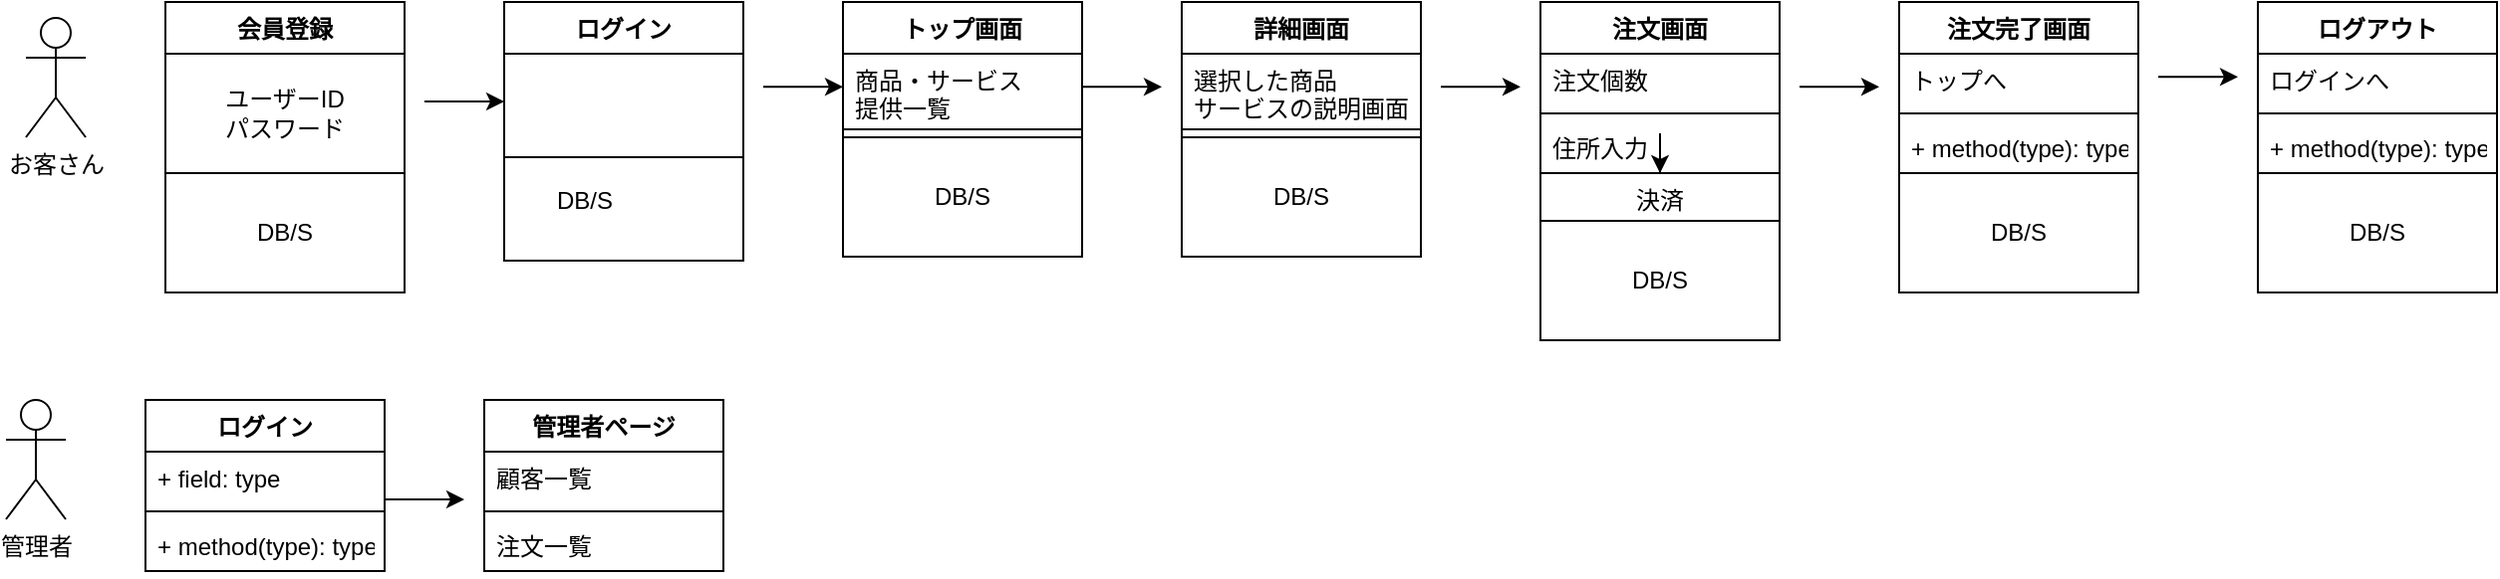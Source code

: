 <mxfile version="13.5.3" type="github" pages="2">
  <diagram id="Oy-n1oyOMkjCHLZsYLG3" name="画面">
    <mxGraphModel dx="818" dy="390" grid="1" gridSize="10" guides="1" tooltips="1" connect="1" arrows="1" fold="1" page="1" pageScale="1" pageWidth="827" pageHeight="1169" math="0" shadow="0">
      <root>
        <mxCell id="0" />
        <mxCell id="1" parent="0" />
        <mxCell id="K7yCRMLl8_GX8BKv2XN7-1" value="会員登録" style="swimlane;fontStyle=1;align=center;verticalAlign=top;childLayout=stackLayout;horizontal=1;startSize=26;horizontalStack=0;resizeParent=1;resizeParentMax=0;resizeLast=0;collapsible=1;marginBottom=0;" vertex="1" parent="1">
          <mxGeometry x="110" y="610" width="120" height="146" as="geometry" />
        </mxCell>
        <mxCell id="K7yCRMLl8_GX8BKv2XN7-56" value="ユーザーID&lt;br&gt;パスワード" style="whiteSpace=wrap;html=1;" vertex="1" parent="K7yCRMLl8_GX8BKv2XN7-1">
          <mxGeometry y="26" width="120" height="60" as="geometry" />
        </mxCell>
        <mxCell id="K7yCRMLl8_GX8BKv2XN7-57" value="DB/S" style="whiteSpace=wrap;html=1;" vertex="1" parent="K7yCRMLl8_GX8BKv2XN7-1">
          <mxGeometry y="86" width="120" height="60" as="geometry" />
        </mxCell>
        <mxCell id="K7yCRMLl8_GX8BKv2XN7-5" value="" style="endArrow=classic;html=1;" edge="1" parent="1">
          <mxGeometry width="50" height="50" relative="1" as="geometry">
            <mxPoint x="240" y="660" as="sourcePoint" />
            <mxPoint x="280" y="660" as="targetPoint" />
          </mxGeometry>
        </mxCell>
        <mxCell id="K7yCRMLl8_GX8BKv2XN7-14" value="トップ画面" style="swimlane;fontStyle=1;align=center;verticalAlign=top;childLayout=stackLayout;horizontal=1;startSize=26;horizontalStack=0;resizeParent=1;resizeParentMax=0;resizeLast=0;collapsible=1;marginBottom=0;" vertex="1" parent="1">
          <mxGeometry x="450" y="610" width="120" height="68" as="geometry" />
        </mxCell>
        <mxCell id="K7yCRMLl8_GX8BKv2XN7-15" value="商品・サービス&#xa;提供一覧" style="text;strokeColor=none;fillColor=none;align=left;verticalAlign=top;spacingLeft=4;spacingRight=4;overflow=hidden;rotatable=0;points=[[0,0.5],[1,0.5]];portConstraint=eastwest;" vertex="1" parent="K7yCRMLl8_GX8BKv2XN7-14">
          <mxGeometry y="26" width="120" height="34" as="geometry" />
        </mxCell>
        <mxCell id="K7yCRMLl8_GX8BKv2XN7-16" value="" style="line;strokeWidth=1;fillColor=none;align=left;verticalAlign=middle;spacingTop=-1;spacingLeft=3;spacingRight=3;rotatable=0;labelPosition=right;points=[];portConstraint=eastwest;" vertex="1" parent="K7yCRMLl8_GX8BKv2XN7-14">
          <mxGeometry y="60" width="120" height="8" as="geometry" />
        </mxCell>
        <mxCell id="K7yCRMLl8_GX8BKv2XN7-18" value="" style="endArrow=classic;html=1;" edge="1" parent="1">
          <mxGeometry width="50" height="50" relative="1" as="geometry">
            <mxPoint x="410" y="652.66" as="sourcePoint" />
            <mxPoint x="450" y="652.66" as="targetPoint" />
          </mxGeometry>
        </mxCell>
        <mxCell id="K7yCRMLl8_GX8BKv2XN7-6" value="ログイン" style="swimlane;fontStyle=1;align=center;verticalAlign=top;childLayout=stackLayout;horizontal=1;startSize=26;horizontalStack=0;resizeParent=1;resizeParentMax=0;resizeLast=0;collapsible=1;marginBottom=0;" vertex="1" parent="1">
          <mxGeometry x="280" y="610" width="120" height="130" as="geometry" />
        </mxCell>
        <mxCell id="K7yCRMLl8_GX8BKv2XN7-8" value="" style="line;strokeWidth=1;fillColor=none;align=left;verticalAlign=middle;spacingTop=-1;spacingLeft=3;spacingRight=3;rotatable=0;labelPosition=right;points=[];portConstraint=eastwest;" vertex="1" parent="K7yCRMLl8_GX8BKv2XN7-6">
          <mxGeometry y="26" width="120" height="104" as="geometry" />
        </mxCell>
        <mxCell id="K7yCRMLl8_GX8BKv2XN7-19" value="お客さん" style="shape=umlActor;verticalLabelPosition=bottom;verticalAlign=top;html=1;outlineConnect=0;" vertex="1" parent="1">
          <mxGeometry x="40" y="618" width="30" height="60" as="geometry" />
        </mxCell>
        <mxCell id="K7yCRMLl8_GX8BKv2XN7-20" value="管理者" style="shape=umlActor;verticalLabelPosition=bottom;verticalAlign=top;html=1;outlineConnect=0;" vertex="1" parent="1">
          <mxGeometry x="30" y="810" width="30" height="60" as="geometry" />
        </mxCell>
        <mxCell id="K7yCRMLl8_GX8BKv2XN7-21" value="ログイン" style="swimlane;fontStyle=1;align=center;verticalAlign=top;childLayout=stackLayout;horizontal=1;startSize=26;horizontalStack=0;resizeParent=1;resizeParentMax=0;resizeLast=0;collapsible=1;marginBottom=0;" vertex="1" parent="1">
          <mxGeometry x="100" y="810" width="120" height="86" as="geometry" />
        </mxCell>
        <mxCell id="K7yCRMLl8_GX8BKv2XN7-22" value="+ field: type" style="text;strokeColor=none;fillColor=none;align=left;verticalAlign=top;spacingLeft=4;spacingRight=4;overflow=hidden;rotatable=0;points=[[0,0.5],[1,0.5]];portConstraint=eastwest;" vertex="1" parent="K7yCRMLl8_GX8BKv2XN7-21">
          <mxGeometry y="26" width="120" height="26" as="geometry" />
        </mxCell>
        <mxCell id="K7yCRMLl8_GX8BKv2XN7-23" value="" style="line;strokeWidth=1;fillColor=none;align=left;verticalAlign=middle;spacingTop=-1;spacingLeft=3;spacingRight=3;rotatable=0;labelPosition=right;points=[];portConstraint=eastwest;" vertex="1" parent="K7yCRMLl8_GX8BKv2XN7-21">
          <mxGeometry y="52" width="120" height="8" as="geometry" />
        </mxCell>
        <mxCell id="K7yCRMLl8_GX8BKv2XN7-24" value="+ method(type): type" style="text;strokeColor=none;fillColor=none;align=left;verticalAlign=top;spacingLeft=4;spacingRight=4;overflow=hidden;rotatable=0;points=[[0,0.5],[1,0.5]];portConstraint=eastwest;" vertex="1" parent="K7yCRMLl8_GX8BKv2XN7-21">
          <mxGeometry y="60" width="120" height="26" as="geometry" />
        </mxCell>
        <mxCell id="K7yCRMLl8_GX8BKv2XN7-39" value="" style="endArrow=classic;html=1;" edge="1" parent="1">
          <mxGeometry width="50" height="50" relative="1" as="geometry">
            <mxPoint x="570" y="652.66" as="sourcePoint" />
            <mxPoint x="610" y="652.66" as="targetPoint" />
          </mxGeometry>
        </mxCell>
        <mxCell id="K7yCRMLl8_GX8BKv2XN7-36" value="詳細画面" style="swimlane;fontStyle=1;align=center;verticalAlign=top;childLayout=stackLayout;horizontal=1;startSize=26;horizontalStack=0;resizeParent=1;resizeParentMax=0;resizeLast=0;collapsible=1;marginBottom=0;" vertex="1" parent="1">
          <mxGeometry x="620" y="610" width="120" height="68" as="geometry" />
        </mxCell>
        <mxCell id="K7yCRMLl8_GX8BKv2XN7-37" value="選択した商品&#xa;サービスの説明画面" style="text;strokeColor=none;fillColor=none;align=left;verticalAlign=top;spacingLeft=4;spacingRight=4;overflow=hidden;rotatable=0;points=[[0,0.5],[1,0.5]];portConstraint=eastwest;" vertex="1" parent="K7yCRMLl8_GX8BKv2XN7-36">
          <mxGeometry y="26" width="120" height="34" as="geometry" />
        </mxCell>
        <mxCell id="K7yCRMLl8_GX8BKv2XN7-38" value="" style="line;strokeWidth=1;fillColor=none;align=left;verticalAlign=middle;spacingTop=-1;spacingLeft=3;spacingRight=3;rotatable=0;labelPosition=right;points=[];portConstraint=eastwest;" vertex="1" parent="K7yCRMLl8_GX8BKv2XN7-36">
          <mxGeometry y="60" width="120" height="8" as="geometry" />
        </mxCell>
        <mxCell id="K7yCRMLl8_GX8BKv2XN7-40" value="" style="endArrow=classic;html=1;" edge="1" parent="1">
          <mxGeometry width="50" height="50" relative="1" as="geometry">
            <mxPoint x="750" y="652.66" as="sourcePoint" />
            <mxPoint x="790" y="652.66" as="targetPoint" />
          </mxGeometry>
        </mxCell>
        <mxCell id="K7yCRMLl8_GX8BKv2XN7-51" value="" style="edgeStyle=orthogonalEdgeStyle;rounded=0;orthogonalLoop=1;jettySize=auto;html=1;" edge="1" parent="1" source="K7yCRMLl8_GX8BKv2XN7-41" target="K7yCRMLl8_GX8BKv2XN7-50">
          <mxGeometry relative="1" as="geometry" />
        </mxCell>
        <mxCell id="K7yCRMLl8_GX8BKv2XN7-41" value="注文画面" style="swimlane;fontStyle=1;align=center;verticalAlign=top;childLayout=stackLayout;horizontal=1;startSize=26;horizontalStack=0;resizeParent=1;resizeParentMax=0;resizeLast=0;collapsible=1;marginBottom=0;" vertex="1" parent="1">
          <mxGeometry x="800" y="610" width="120" height="86" as="geometry" />
        </mxCell>
        <mxCell id="K7yCRMLl8_GX8BKv2XN7-42" value="注文個数&#xa;" style="text;strokeColor=none;fillColor=none;align=left;verticalAlign=top;spacingLeft=4;spacingRight=4;overflow=hidden;rotatable=0;points=[[0,0.5],[1,0.5]];portConstraint=eastwest;" vertex="1" parent="K7yCRMLl8_GX8BKv2XN7-41">
          <mxGeometry y="26" width="120" height="26" as="geometry" />
        </mxCell>
        <mxCell id="K7yCRMLl8_GX8BKv2XN7-43" value="" style="line;strokeWidth=1;fillColor=none;align=left;verticalAlign=middle;spacingTop=-1;spacingLeft=3;spacingRight=3;rotatable=0;labelPosition=right;points=[];portConstraint=eastwest;" vertex="1" parent="K7yCRMLl8_GX8BKv2XN7-41">
          <mxGeometry y="52" width="120" height="8" as="geometry" />
        </mxCell>
        <mxCell id="K7yCRMLl8_GX8BKv2XN7-44" value="住所入力" style="text;strokeColor=none;fillColor=none;align=left;verticalAlign=top;spacingLeft=4;spacingRight=4;overflow=hidden;rotatable=0;points=[[0,0.5],[1,0.5]];portConstraint=eastwest;" vertex="1" parent="K7yCRMLl8_GX8BKv2XN7-41">
          <mxGeometry y="60" width="120" height="26" as="geometry" />
        </mxCell>
        <mxCell id="K7yCRMLl8_GX8BKv2XN7-45" value="" style="endArrow=classic;html=1;" edge="1" parent="1">
          <mxGeometry width="50" height="50" relative="1" as="geometry">
            <mxPoint x="930" y="652.66" as="sourcePoint" />
            <mxPoint x="970" y="652.66" as="targetPoint" />
          </mxGeometry>
        </mxCell>
        <mxCell id="K7yCRMLl8_GX8BKv2XN7-46" value="注文完了画面" style="swimlane;fontStyle=1;align=center;verticalAlign=top;childLayout=stackLayout;horizontal=1;startSize=26;horizontalStack=0;resizeParent=1;resizeParentMax=0;resizeLast=0;collapsible=1;marginBottom=0;" vertex="1" parent="1">
          <mxGeometry x="980" y="610" width="120" height="86" as="geometry" />
        </mxCell>
        <mxCell id="K7yCRMLl8_GX8BKv2XN7-47" value="トップへ" style="text;strokeColor=none;fillColor=none;align=left;verticalAlign=top;spacingLeft=4;spacingRight=4;overflow=hidden;rotatable=0;points=[[0,0.5],[1,0.5]];portConstraint=eastwest;" vertex="1" parent="K7yCRMLl8_GX8BKv2XN7-46">
          <mxGeometry y="26" width="120" height="26" as="geometry" />
        </mxCell>
        <mxCell id="K7yCRMLl8_GX8BKv2XN7-48" value="" style="line;strokeWidth=1;fillColor=none;align=left;verticalAlign=middle;spacingTop=-1;spacingLeft=3;spacingRight=3;rotatable=0;labelPosition=right;points=[];portConstraint=eastwest;" vertex="1" parent="K7yCRMLl8_GX8BKv2XN7-46">
          <mxGeometry y="52" width="120" height="8" as="geometry" />
        </mxCell>
        <mxCell id="K7yCRMLl8_GX8BKv2XN7-49" value="+ method(type): type" style="text;strokeColor=none;fillColor=none;align=left;verticalAlign=top;spacingLeft=4;spacingRight=4;overflow=hidden;rotatable=0;points=[[0,0.5],[1,0.5]];portConstraint=eastwest;" vertex="1" parent="K7yCRMLl8_GX8BKv2XN7-46">
          <mxGeometry y="60" width="120" height="26" as="geometry" />
        </mxCell>
        <mxCell id="K7yCRMLl8_GX8BKv2XN7-50" value="&lt;div style=&quot;text-align: left&quot;&gt;&lt;span style=&quot;font-weight: 400&quot;&gt;決済&lt;/span&gt;&lt;/div&gt;" style="whiteSpace=wrap;html=1;fontStyle=1;verticalAlign=top;startSize=26;" vertex="1" parent="1">
          <mxGeometry x="800" y="696" width="120" height="34" as="geometry" />
        </mxCell>
        <mxCell id="K7yCRMLl8_GX8BKv2XN7-55" value="" style="endArrow=classic;html=1;" edge="1" parent="1">
          <mxGeometry width="50" height="50" relative="1" as="geometry">
            <mxPoint x="220" y="860" as="sourcePoint" />
            <mxPoint x="260" y="860" as="targetPoint" />
          </mxGeometry>
        </mxCell>
        <mxCell id="K7yCRMLl8_GX8BKv2XN7-25" value="管理者ページ" style="swimlane;fontStyle=1;align=center;verticalAlign=top;childLayout=stackLayout;horizontal=1;startSize=26;horizontalStack=0;resizeParent=1;resizeParentMax=0;resizeLast=0;collapsible=1;marginBottom=0;" vertex="1" parent="1">
          <mxGeometry x="270" y="810" width="120" height="86" as="geometry">
            <mxRectangle x="250" y="807" width="100" height="26" as="alternateBounds" />
          </mxGeometry>
        </mxCell>
        <mxCell id="K7yCRMLl8_GX8BKv2XN7-26" value="顧客一覧&#xa;" style="text;strokeColor=none;fillColor=none;align=left;verticalAlign=top;spacingLeft=4;spacingRight=4;overflow=hidden;rotatable=0;points=[[0,0.5],[1,0.5]];portConstraint=eastwest;" vertex="1" parent="K7yCRMLl8_GX8BKv2XN7-25">
          <mxGeometry y="26" width="120" height="26" as="geometry" />
        </mxCell>
        <mxCell id="K7yCRMLl8_GX8BKv2XN7-27" value="" style="line;strokeWidth=1;fillColor=none;align=left;verticalAlign=middle;spacingTop=-1;spacingLeft=3;spacingRight=3;rotatable=0;labelPosition=right;points=[];portConstraint=eastwest;" vertex="1" parent="K7yCRMLl8_GX8BKv2XN7-25">
          <mxGeometry y="52" width="120" height="8" as="geometry" />
        </mxCell>
        <mxCell id="K7yCRMLl8_GX8BKv2XN7-28" value="注文一覧" style="text;strokeColor=none;fillColor=none;align=left;verticalAlign=top;spacingLeft=4;spacingRight=4;overflow=hidden;rotatable=0;points=[[0,0.5],[1,0.5]];portConstraint=eastwest;" vertex="1" parent="K7yCRMLl8_GX8BKv2XN7-25">
          <mxGeometry y="60" width="120" height="26" as="geometry" />
        </mxCell>
        <mxCell id="K7yCRMLl8_GX8BKv2XN7-58" value="&lt;span&gt;DB/S&lt;/span&gt;" style="text;html=1;align=center;verticalAlign=middle;resizable=0;points=[];autosize=1;" vertex="1" parent="1">
          <mxGeometry x="300" y="700" width="40" height="20" as="geometry" />
        </mxCell>
        <mxCell id="K7yCRMLl8_GX8BKv2XN7-59" value="DB/S" style="whiteSpace=wrap;html=1;" vertex="1" parent="1">
          <mxGeometry x="450" y="678" width="120" height="60" as="geometry" />
        </mxCell>
        <mxCell id="K7yCRMLl8_GX8BKv2XN7-60" value="DB/S" style="whiteSpace=wrap;html=1;" vertex="1" parent="1">
          <mxGeometry x="620" y="678" width="120" height="60" as="geometry" />
        </mxCell>
        <mxCell id="K7yCRMLl8_GX8BKv2XN7-61" value="DB/S" style="whiteSpace=wrap;html=1;" vertex="1" parent="1">
          <mxGeometry x="800" y="720" width="120" height="60" as="geometry" />
        </mxCell>
        <mxCell id="K7yCRMLl8_GX8BKv2XN7-62" value="DB/S" style="whiteSpace=wrap;html=1;" vertex="1" parent="1">
          <mxGeometry x="980" y="696" width="120" height="60" as="geometry" />
        </mxCell>
        <mxCell id="K7yCRMLl8_GX8BKv2XN7-63" value="ログアウト" style="swimlane;fontStyle=1;align=center;verticalAlign=top;childLayout=stackLayout;horizontal=1;startSize=26;horizontalStack=0;resizeParent=1;resizeParentMax=0;resizeLast=0;collapsible=1;marginBottom=0;" vertex="1" parent="1">
          <mxGeometry x="1160" y="610" width="120" height="86" as="geometry" />
        </mxCell>
        <mxCell id="K7yCRMLl8_GX8BKv2XN7-64" value="ログインへ" style="text;strokeColor=none;fillColor=none;align=left;verticalAlign=top;spacingLeft=4;spacingRight=4;overflow=hidden;rotatable=0;points=[[0,0.5],[1,0.5]];portConstraint=eastwest;" vertex="1" parent="K7yCRMLl8_GX8BKv2XN7-63">
          <mxGeometry y="26" width="120" height="26" as="geometry" />
        </mxCell>
        <mxCell id="K7yCRMLl8_GX8BKv2XN7-65" value="" style="line;strokeWidth=1;fillColor=none;align=left;verticalAlign=middle;spacingTop=-1;spacingLeft=3;spacingRight=3;rotatable=0;labelPosition=right;points=[];portConstraint=eastwest;" vertex="1" parent="K7yCRMLl8_GX8BKv2XN7-63">
          <mxGeometry y="52" width="120" height="8" as="geometry" />
        </mxCell>
        <mxCell id="K7yCRMLl8_GX8BKv2XN7-66" value="+ method(type): type" style="text;strokeColor=none;fillColor=none;align=left;verticalAlign=top;spacingLeft=4;spacingRight=4;overflow=hidden;rotatable=0;points=[[0,0.5],[1,0.5]];portConstraint=eastwest;" vertex="1" parent="K7yCRMLl8_GX8BKv2XN7-63">
          <mxGeometry y="60" width="120" height="26" as="geometry" />
        </mxCell>
        <mxCell id="K7yCRMLl8_GX8BKv2XN7-67" value="" style="endArrow=classic;html=1;" edge="1" parent="1">
          <mxGeometry width="50" height="50" relative="1" as="geometry">
            <mxPoint x="1110" y="647.66" as="sourcePoint" />
            <mxPoint x="1150" y="647.66" as="targetPoint" />
          </mxGeometry>
        </mxCell>
        <mxCell id="K7yCRMLl8_GX8BKv2XN7-68" value="DB/S" style="whiteSpace=wrap;html=1;" vertex="1" parent="1">
          <mxGeometry x="1160" y="696" width="120" height="60" as="geometry" />
        </mxCell>
      </root>
    </mxGraphModel>
  </diagram>
  <diagram name="テーブル" id="akLvkU0_wWu0cNzXDUr3">
    <mxGraphModel dx="788" dy="471" grid="1" gridSize="10" guides="1" tooltips="1" connect="1" arrows="1" fold="1" page="1" pageScale="1" pageWidth="827" pageHeight="1169" math="0" shadow="0">
      <root>
        <mxCell id="7eX8Q4zjJo1-z4jUMZVY-0" />
        <mxCell id="7eX8Q4zjJo1-z4jUMZVY-1" parent="7eX8Q4zjJo1-z4jUMZVY-0" />
        <mxCell id="7eX8Q4zjJo1-z4jUMZVY-6" value="提供者テーブル" style="swimlane;fontStyle=1;align=center;verticalAlign=top;childLayout=stackLayout;horizontal=1;startSize=26;horizontalStack=0;resizeParent=1;resizeParentMax=0;resizeLast=0;collapsible=1;marginBottom=0;" vertex="1" parent="7eX8Q4zjJo1-z4jUMZVY-1">
          <mxGeometry x="450" y="610" width="120" height="90" as="geometry" />
        </mxCell>
        <mxCell id="7eX8Q4zjJo1-z4jUMZVY-7" value="・提供者ID&#xa;・提供者名" style="text;strokeColor=none;fillColor=none;align=left;verticalAlign=top;spacingLeft=4;spacingRight=4;overflow=hidden;rotatable=0;points=[[0,0.5],[1,0.5]];portConstraint=eastwest;" vertex="1" parent="7eX8Q4zjJo1-z4jUMZVY-6">
          <mxGeometry y="26" width="120" height="64" as="geometry" />
        </mxCell>
        <mxCell id="7eX8Q4zjJo1-z4jUMZVY-10" value="商品テーブル" style="swimlane;fontStyle=1;align=center;verticalAlign=top;childLayout=stackLayout;horizontal=1;startSize=26;horizontalStack=0;resizeParent=1;resizeParentMax=0;resizeLast=0;collapsible=1;marginBottom=0;" vertex="1" parent="7eX8Q4zjJo1-z4jUMZVY-1">
          <mxGeometry x="280" y="610" width="120" height="186" as="geometry" />
        </mxCell>
        <mxCell id="7eX8Q4zjJo1-z4jUMZVY-51" value="&lt;div style=&quot;text-align: left&quot;&gt;&lt;span&gt;・商品ID&lt;/span&gt;&lt;/div&gt;&lt;div style=&quot;text-align: left&quot;&gt;&lt;span&gt;・商品名&lt;/span&gt;&lt;/div&gt;&lt;div style=&quot;text-align: left&quot;&gt;&lt;span&gt;・商品説明&lt;/span&gt;&lt;/div&gt;&lt;div style=&quot;text-align: left&quot;&gt;&lt;span&gt;・金額&lt;/span&gt;&lt;/div&gt;&lt;div style=&quot;text-align: left&quot;&gt;・提供者名&lt;/div&gt;&lt;div style=&quot;text-align: left&quot;&gt;・登録日&lt;/div&gt;&lt;div style=&quot;text-align: left&quot;&gt;・ユーザーID&lt;/div&gt;&lt;div style=&quot;text-align: left&quot;&gt;・発送日&lt;/div&gt;&lt;div style=&quot;text-align: left&quot;&gt;・更新日&lt;/div&gt;&lt;div style=&quot;text-align: left&quot;&gt;・在庫&lt;/div&gt;&lt;div style=&quot;text-align: left&quot;&gt;&lt;br&gt;&lt;/div&gt;" style="text;html=1;align=center;verticalAlign=middle;resizable=0;points=[];autosize=1;" vertex="1" parent="7eX8Q4zjJo1-z4jUMZVY-10">
          <mxGeometry y="26" width="120" height="160" as="geometry" />
        </mxCell>
        <mxCell id="7eX8Q4zjJo1-z4jUMZVY-12" value="お客さん" style="shape=umlActor;verticalLabelPosition=bottom;verticalAlign=top;html=1;outlineConnect=0;" vertex="1" parent="7eX8Q4zjJo1-z4jUMZVY-1">
          <mxGeometry x="480" y="370" width="30" height="60" as="geometry" />
        </mxCell>
        <mxCell id="7eX8Q4zjJo1-z4jUMZVY-2" value="ユーザーテーブル" style="swimlane;fontStyle=1;align=center;verticalAlign=top;childLayout=stackLayout;horizontal=1;startSize=26;horizontalStack=0;resizeParent=1;resizeParentMax=0;resizeLast=0;collapsible=1;marginBottom=0;" vertex="1" parent="7eX8Q4zjJo1-z4jUMZVY-1">
          <mxGeometry x="440" y="460" width="120" height="86" as="geometry" />
        </mxCell>
        <mxCell id="7eX8Q4zjJo1-z4jUMZVY-3" value="ユーザーID&lt;br&gt;パスワード&lt;br&gt;addmin" style="whiteSpace=wrap;html=1;" vertex="1" parent="7eX8Q4zjJo1-z4jUMZVY-2">
          <mxGeometry y="26" width="120" height="60" as="geometry" />
        </mxCell>
        <mxCell id="7eX8Q4zjJo1-z4jUMZVY-13" value="管理者" style="shape=umlActor;verticalLabelPosition=bottom;verticalAlign=top;html=1;outlineConnect=0;" vertex="1" parent="7eX8Q4zjJo1-z4jUMZVY-1">
          <mxGeometry x="30" y="1020" width="30" height="60" as="geometry" />
        </mxCell>
        <mxCell id="7eX8Q4zjJo1-z4jUMZVY-19" value="商品取引テーブル" style="swimlane;fontStyle=1;align=center;verticalAlign=top;childLayout=stackLayout;horizontal=1;startSize=26;horizontalStack=0;resizeParent=1;resizeParentMax=0;resizeLast=0;collapsible=1;marginBottom=0;" vertex="1" parent="7eX8Q4zjJo1-z4jUMZVY-1">
          <mxGeometry x="620" y="610" width="120" height="120" as="geometry" />
        </mxCell>
        <mxCell id="7eX8Q4zjJo1-z4jUMZVY-20" value="・ユーザーID&#xa;・商品ID&#xa;・購入日&#xa;・購入金額&#xa;・削除フラグ" style="text;strokeColor=none;fillColor=none;align=left;verticalAlign=top;spacingLeft=4;spacingRight=4;overflow=hidden;rotatable=0;points=[[0,0.5],[1,0.5]];portConstraint=eastwest;" vertex="1" parent="7eX8Q4zjJo1-z4jUMZVY-19">
          <mxGeometry y="26" width="120" height="94" as="geometry" />
        </mxCell>
        <mxCell id="t_caY1NwxoZJwEy8hnGt-16" value="" style="endArrow=classic;html=1;exitX=0.667;exitY=0.74;exitDx=0;exitDy=0;exitPerimeter=0;entryX=0.167;entryY=0.219;entryDx=0;entryDy=0;entryPerimeter=0;fillColor=#dae8fc;strokeColor=#6c8ebf;" edge="1" parent="7eX8Q4zjJo1-z4jUMZVY-1" source="t_caY1NwxoZJwEy8hnGt-1" target="7eX8Q4zjJo1-z4jUMZVY-7">
          <mxGeometry width="50" height="50" relative="1" as="geometry">
            <mxPoint x="460" y="860" as="sourcePoint" />
            <mxPoint x="430" y="640" as="targetPoint" />
            <Array as="points">
              <mxPoint x="420" y="920" />
              <mxPoint x="420" y="650" />
            </Array>
          </mxGeometry>
        </mxCell>
        <mxCell id="t_caY1NwxoZJwEy8hnGt-0" value="スキルテーブル" style="swimlane;fontStyle=1;align=center;verticalAlign=top;childLayout=stackLayout;horizontal=1;startSize=26;horizontalStack=0;resizeParent=1;resizeParentMax=0;resizeLast=0;collapsible=1;marginBottom=0;" vertex="1" parent="7eX8Q4zjJo1-z4jUMZVY-1">
          <mxGeometry x="280" y="820" width="120" height="126" as="geometry" />
        </mxCell>
        <mxCell id="t_caY1NwxoZJwEy8hnGt-1" value="&lt;div style=&quot;text-align: left&quot;&gt;&lt;span&gt;・スキルID&lt;/span&gt;&lt;/div&gt;&lt;div style=&quot;text-align: left&quot;&gt;&lt;span&gt;・スキル名&lt;/span&gt;&lt;/div&gt;&lt;div style=&quot;text-align: left&quot;&gt;&lt;span&gt;・スキル説明&lt;/span&gt;&lt;/div&gt;&lt;div style=&quot;text-align: left&quot;&gt;&lt;span&gt;・金額&lt;/span&gt;&lt;/div&gt;&lt;div style=&quot;text-align: left&quot;&gt;・提供者名&lt;/div&gt;&lt;div style=&quot;text-align: left&quot;&gt;・提供者ID&lt;/div&gt;&lt;div style=&quot;text-align: left&quot;&gt;・提供期間&lt;/div&gt;" style="text;html=1;align=center;verticalAlign=middle;resizable=0;points=[];autosize=1;" vertex="1" parent="t_caY1NwxoZJwEy8hnGt-0">
          <mxGeometry y="26" width="120" height="100" as="geometry" />
        </mxCell>
        <mxCell id="7eX8Q4zjJo1-z4jUMZVY-14" value="管理者テーブル" style="swimlane;fontStyle=1;align=center;verticalAlign=top;childLayout=stackLayout;horizontal=1;startSize=26;horizontalStack=0;resizeParent=1;resizeParentMax=0;resizeLast=0;collapsible=1;marginBottom=0;" vertex="1" parent="7eX8Q4zjJo1-z4jUMZVY-1">
          <mxGeometry x="90" y="1033" width="120" height="34" as="geometry" />
        </mxCell>
        <mxCell id="t_caY1NwxoZJwEy8hnGt-20" value="" style="endArrow=classic;html=1;fillColor=#ffe6cc;strokeColor=#d79b00;" edge="1" parent="7eX8Q4zjJo1-z4jUMZVY-1">
          <mxGeometry width="50" height="50" relative="1" as="geometry">
            <mxPoint x="540" y="507" as="sourcePoint" />
            <mxPoint x="690" y="640" as="targetPoint" />
            <Array as="points">
              <mxPoint x="690" y="507" />
            </Array>
          </mxGeometry>
        </mxCell>
        <mxCell id="t_caY1NwxoZJwEy8hnGt-21" value="スキル取引テーブル" style="swimlane;fontStyle=1;align=center;verticalAlign=top;childLayout=stackLayout;horizontal=1;startSize=26;horizontalStack=0;resizeParent=1;resizeParentMax=0;resizeLast=0;collapsible=1;marginBottom=0;" vertex="1" parent="7eX8Q4zjJo1-z4jUMZVY-1">
          <mxGeometry x="760" y="610" width="120" height="160" as="geometry" />
        </mxCell>
        <mxCell id="t_caY1NwxoZJwEy8hnGt-22" value="・ユーザーID&#xa;・スキルID&#xa;・取引日&#xa;・スキル名&#xa;・取引金額&#xa;・登録&#xa;・更新日&#xa;・削除フラグ&#xa;" style="text;strokeColor=none;fillColor=none;align=left;verticalAlign=top;spacingLeft=4;spacingRight=4;overflow=hidden;rotatable=0;points=[[0,0.5],[1,0.5]];portConstraint=eastwest;" vertex="1" parent="t_caY1NwxoZJwEy8hnGt-21">
          <mxGeometry y="26" width="120" height="134" as="geometry" />
        </mxCell>
        <mxCell id="t_caY1NwxoZJwEy8hnGt-25" value="" style="endArrow=classic;html=1;entryX=0.583;entryY=0.149;entryDx=0;entryDy=0;entryPerimeter=0;fillColor=#ffe6cc;strokeColor=#d79b00;" edge="1" parent="7eX8Q4zjJo1-z4jUMZVY-1">
          <mxGeometry width="50" height="50" relative="1" as="geometry">
            <mxPoint x="540" y="510" as="sourcePoint" />
            <mxPoint x="789.96" y="643.006" as="targetPoint" />
            <Array as="points">
              <mxPoint x="790" y="510" />
            </Array>
          </mxGeometry>
        </mxCell>
        <mxCell id="t_caY1NwxoZJwEy8hnGt-26" value="" style="endArrow=classic;html=1;entryX=0.167;entryY=0.179;entryDx=0;entryDy=0;entryPerimeter=0;fillColor=#e1d5e7;strokeColor=#9673a6;" edge="1" parent="7eX8Q4zjJo1-z4jUMZVY-1" target="t_caY1NwxoZJwEy8hnGt-22">
          <mxGeometry width="50" height="50" relative="1" as="geometry">
            <mxPoint x="360" y="850.0" as="sourcePoint" />
            <mxPoint x="609.96" y="983.006" as="targetPoint" />
            <Array as="points">
              <mxPoint x="750" y="850" />
              <mxPoint x="750" y="660" />
            </Array>
          </mxGeometry>
        </mxCell>
        <mxCell id="t_caY1NwxoZJwEy8hnGt-27" value="" style="endArrow=classic;html=1;entryX=0.167;entryY=0.219;entryDx=0;entryDy=0;entryPerimeter=0;fillColor=#d5e8d4;strokeColor=#82b366;" edge="1" parent="7eX8Q4zjJo1-z4jUMZVY-1">
          <mxGeometry width="50" height="50" relative="1" as="geometry">
            <mxPoint x="360" y="910" as="sourcePoint" />
            <mxPoint x="469.0" y="660.016" as="targetPoint" />
            <Array as="points">
              <mxPoint x="419" y="910" />
              <mxPoint x="418.96" y="660" />
            </Array>
          </mxGeometry>
        </mxCell>
        <mxCell id="t_caY1NwxoZJwEy8hnGt-28" value="" style="endArrow=classic;html=1;fillColor=#ffe6cc;strokeColor=#d79b00;entryX=0.25;entryY=0.588;entryDx=0;entryDy=0;entryPerimeter=0;" edge="1" parent="7eX8Q4zjJo1-z4jUMZVY-1" target="7eX8Q4zjJo1-z4jUMZVY-51">
          <mxGeometry width="50" height="50" relative="1" as="geometry">
            <mxPoint x="540" y="510" as="sourcePoint" />
            <mxPoint x="690" y="643" as="targetPoint" />
            <Array as="points">
              <mxPoint x="610" y="510" />
              <mxPoint x="610" y="590" />
              <mxPoint x="250" y="590" />
              <mxPoint x="250" y="730" />
            </Array>
          </mxGeometry>
        </mxCell>
      </root>
    </mxGraphModel>
  </diagram>
</mxfile>
